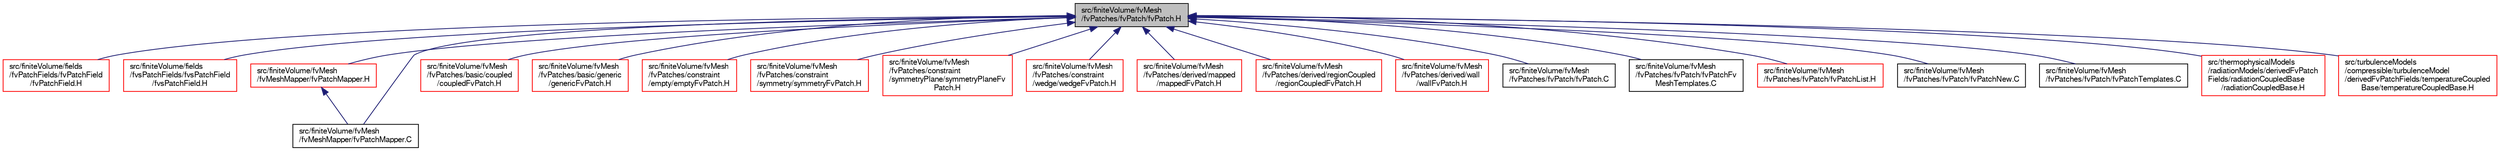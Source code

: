 digraph "src/finiteVolume/fvMesh/fvPatches/fvPatch/fvPatch.H"
{
  bgcolor="transparent";
  edge [fontname="FreeSans",fontsize="10",labelfontname="FreeSans",labelfontsize="10"];
  node [fontname="FreeSans",fontsize="10",shape=record];
  Node155 [label="src/finiteVolume/fvMesh\l/fvPatches/fvPatch/fvPatch.H",height=0.2,width=0.4,color="black", fillcolor="grey75", style="filled", fontcolor="black"];
  Node155 -> Node156 [dir="back",color="midnightblue",fontsize="10",style="solid",fontname="FreeSans"];
  Node156 [label="src/finiteVolume/fields\l/fvPatchFields/fvPatchField\l/fvPatchField.H",height=0.2,width=0.4,color="red",URL="$a02465.html"];
  Node155 -> Node1971 [dir="back",color="midnightblue",fontsize="10",style="solid",fontname="FreeSans"];
  Node1971 [label="src/finiteVolume/fields\l/fvsPatchFields/fvsPatchField\l/fvsPatchField.H",height=0.2,width=0.4,color="red",URL="$a02711.html"];
  Node155 -> Node2081 [dir="back",color="midnightblue",fontsize="10",style="solid",fontname="FreeSans"];
  Node2081 [label="src/finiteVolume/fvMesh\l/fvMeshMapper/fvPatchMapper.H",height=0.2,width=0.4,color="red",URL="$a03551.html"];
  Node2081 -> Node2084 [dir="back",color="midnightblue",fontsize="10",style="solid",fontname="FreeSans"];
  Node2084 [label="src/finiteVolume/fvMesh\l/fvMeshMapper/fvPatchMapper.C",height=0.2,width=0.4,color="black",URL="$a03548.html"];
  Node155 -> Node2084 [dir="back",color="midnightblue",fontsize="10",style="solid",fontname="FreeSans"];
  Node155 -> Node2085 [dir="back",color="midnightblue",fontsize="10",style="solid",fontname="FreeSans"];
  Node2085 [label="src/finiteVolume/fvMesh\l/fvPatches/basic/coupled\l/coupledFvPatch.H",height=0.2,width=0.4,color="red",URL="$a03572.html"];
  Node155 -> Node2102 [dir="back",color="midnightblue",fontsize="10",style="solid",fontname="FreeSans"];
  Node2102 [label="src/finiteVolume/fvMesh\l/fvPatches/basic/generic\l/genericFvPatch.H",height=0.2,width=0.4,color="red",URL="$a03578.html"];
  Node155 -> Node2104 [dir="back",color="midnightblue",fontsize="10",style="solid",fontname="FreeSans"];
  Node2104 [label="src/finiteVolume/fvMesh\l/fvPatches/constraint\l/empty/emptyFvPatch.H",height=0.2,width=0.4,color="red",URL="$a03608.html"];
  Node155 -> Node2106 [dir="back",color="midnightblue",fontsize="10",style="solid",fontname="FreeSans"];
  Node2106 [label="src/finiteVolume/fvMesh\l/fvPatches/constraint\l/symmetry/symmetryFvPatch.H",height=0.2,width=0.4,color="red",URL="$a03632.html"];
  Node155 -> Node2108 [dir="back",color="midnightblue",fontsize="10",style="solid",fontname="FreeSans"];
  Node2108 [label="src/finiteVolume/fvMesh\l/fvPatches/constraint\l/symmetryPlane/symmetryPlaneFv\lPatch.H",height=0.2,width=0.4,color="red",URL="$a03638.html"];
  Node155 -> Node2110 [dir="back",color="midnightblue",fontsize="10",style="solid",fontname="FreeSans"];
  Node2110 [label="src/finiteVolume/fvMesh\l/fvPatches/constraint\l/wedge/wedgeFvPatch.H",height=0.2,width=0.4,color="red",URL="$a03644.html"];
  Node155 -> Node2112 [dir="back",color="midnightblue",fontsize="10",style="solid",fontname="FreeSans"];
  Node2112 [label="src/finiteVolume/fvMesh\l/fvPatches/derived/mapped\l/mappedFvPatch.H",height=0.2,width=0.4,color="red",URL="$a03650.html"];
  Node155 -> Node2114 [dir="back",color="midnightblue",fontsize="10",style="solid",fontname="FreeSans"];
  Node2114 [label="src/finiteVolume/fvMesh\l/fvPatches/derived/regionCoupled\l/regionCoupledFvPatch.H",height=0.2,width=0.4,color="red",URL="$a03668.html"];
  Node155 -> Node2116 [dir="back",color="midnightblue",fontsize="10",style="solid",fontname="FreeSans"];
  Node2116 [label="src/finiteVolume/fvMesh\l/fvPatches/derived/wall\l/wallFvPatch.H",height=0.2,width=0.4,color="red",URL="$a03680.html"];
  Node155 -> Node571 [dir="back",color="midnightblue",fontsize="10",style="solid",fontname="FreeSans"];
  Node571 [label="src/finiteVolume/fvMesh\l/fvPatches/fvPatch/fvPatch.C",height=0.2,width=0.4,color="black",URL="$a03683.html"];
  Node155 -> Node2125 [dir="back",color="midnightblue",fontsize="10",style="solid",fontname="FreeSans"];
  Node2125 [label="src/finiteVolume/fvMesh\l/fvPatches/fvPatch/fvPatchFv\lMeshTemplates.C",height=0.2,width=0.4,color="black",URL="$a03689.html"];
  Node155 -> Node2126 [dir="back",color="midnightblue",fontsize="10",style="solid",fontname="FreeSans"];
  Node2126 [label="src/finiteVolume/fvMesh\l/fvPatches/fvPatch/fvPatchList.H",height=0.2,width=0.4,color="red",URL="$a03692.html"];
  Node155 -> Node2409 [dir="back",color="midnightblue",fontsize="10",style="solid",fontname="FreeSans"];
  Node2409 [label="src/finiteVolume/fvMesh\l/fvPatches/fvPatch/fvPatchNew.C",height=0.2,width=0.4,color="black",URL="$a03695.html"];
  Node155 -> Node2410 [dir="back",color="midnightblue",fontsize="10",style="solid",fontname="FreeSans"];
  Node2410 [label="src/finiteVolume/fvMesh\l/fvPatches/fvPatch/fvPatchTemplates.C",height=0.2,width=0.4,color="black",URL="$a03698.html"];
  Node155 -> Node2411 [dir="back",color="midnightblue",fontsize="10",style="solid",fontname="FreeSans"];
  Node2411 [label="src/thermophysicalModels\l/radiationModels/derivedFvPatch\lFields/radiationCoupledBase\l/radiationCoupledBase.H",height=0.2,width=0.4,color="red",URL="$a15941.html"];
  Node155 -> Node2412 [dir="back",color="midnightblue",fontsize="10",style="solid",fontname="FreeSans"];
  Node2412 [label="src/turbulenceModels\l/compressible/turbulenceModel\l/derivedFvPatchFields/temperatureCoupled\lBase/temperatureCoupledBase.H",height=0.2,width=0.4,color="red",URL="$a17327.html"];
}
